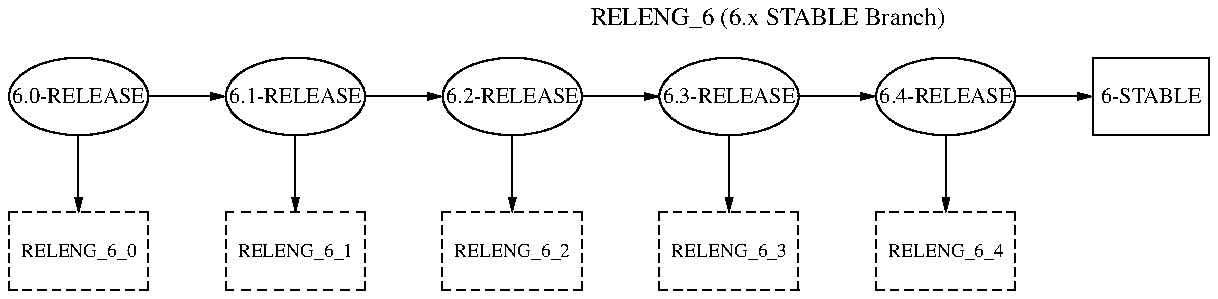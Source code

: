 .\" -*- nroff -*-
.\" $FreeBSD$

.PS 6

RELENG_6_0_0_RELEASE:
	ellipse width .9 "\s-26.0-RELEASE\s+2"
        move right 4
        move up .5
        "\s-1RELENG_6 (6.x STABLE Branch)\s+1"

	line -> down from RELENG_6_0_0_RELEASE.s
RELENG_6_0:
	box width .9 "\s-3RELENG_6_0\s+3" dashed

	line -> right from RELENG_6_0_0_RELEASE.e
RELENG_6_1_0_RELEASE:
	ellipse width .9 "\s-26.1-RELEASE\s+2"

	line -> down from RELENG_6_1_0_RELEASE.s
RELENG_6_1:
	box width .9 "\s-3RELENG_6_1\s+3" dashed

	line -> right from RELENG_6_1_0_RELEASE.e
RELENG_6_2_0_RELEASE:
	ellipse width .9 "\s-26.2-RELEASE\s+2"

	line -> down from RELENG_6_2_0_RELEASE.s
RELENG_6_2:
	box width .9 "\s-3RELENG_6_2\s+3" dashed

	line -> right from RELENG_6_2_0_RELEASE.e
RELENG_6_3_0_RELEASE:
	ellipse width .9 "\s-26.3-RELEASE\s+2"

	line -> down from RELENG_6_3_0_RELEASE.s
RELENG_6_3:
	box width .9 "\s-3RELENG_6_3\s+3" dashed

	line -> right from RELENG_6_3_0_RELEASE.e
RELENG_6_4_0_RELEASE:
	ellipse width .9 "\s-26.4-RELEASE\s+2"

	line -> down from RELENG_6_4_0_RELEASE.s
RELENG_6_4:
	box width .9 "\s-3RELENG_6_4\s+3" dashed

	line -> right from RELENG_6_4_0_RELEASE.e
RELENG_6:box "\s-26-STABLE\s+2"

.PE
